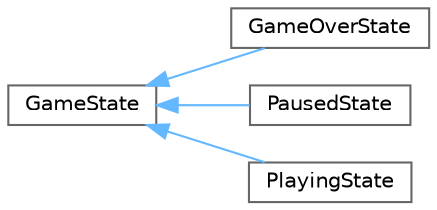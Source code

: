 digraph "Graphical Class Hierarchy"
{
 // LATEX_PDF_SIZE
  bgcolor="transparent";
  edge [fontname=Helvetica,fontsize=10,labelfontname=Helvetica,labelfontsize=10];
  node [fontname=Helvetica,fontsize=10,shape=box,height=0.2,width=0.4];
  rankdir="LR";
  Node0 [id="Node000000",label="GameState",height=0.2,width=0.4,color="grey40", fillcolor="white", style="filled",URL="$class_game_manager_1_1_game_state.html",tooltip="A state governed by the GameManager."];
  Node0 -> Node1 [id="edge1_Node000000_Node000001",dir="back",color="steelblue1",style="solid",tooltip=" "];
  Node1 [id="Node000001",label="GameOverState",height=0.2,width=0.4,color="grey40", fillcolor="white", style="filled",URL="$class_game_manager_1_1_game_over_state.html",tooltip="State reached upon losing all health."];
  Node0 -> Node2 [id="edge2_Node000000_Node000002",dir="back",color="steelblue1",style="solid",tooltip=" "];
  Node2 [id="Node000002",label="PausedState",height=0.2,width=0.4,color="grey40", fillcolor="white", style="filled",URL="$class_game_manager_1_1_paused_state.html",tooltip="State reached pressing the pause button."];
  Node0 -> Node3 [id="edge3_Node000000_Node000003",dir="back",color="steelblue1",style="solid",tooltip=" "];
  Node3 [id="Node000003",label="PlayingState",height=0.2,width=0.4,color="grey40", fillcolor="white", style="filled",URL="$class_game_manager_1_1_playing_state.html",tooltip="Default state of the level, when gameplay occurs."];
}
